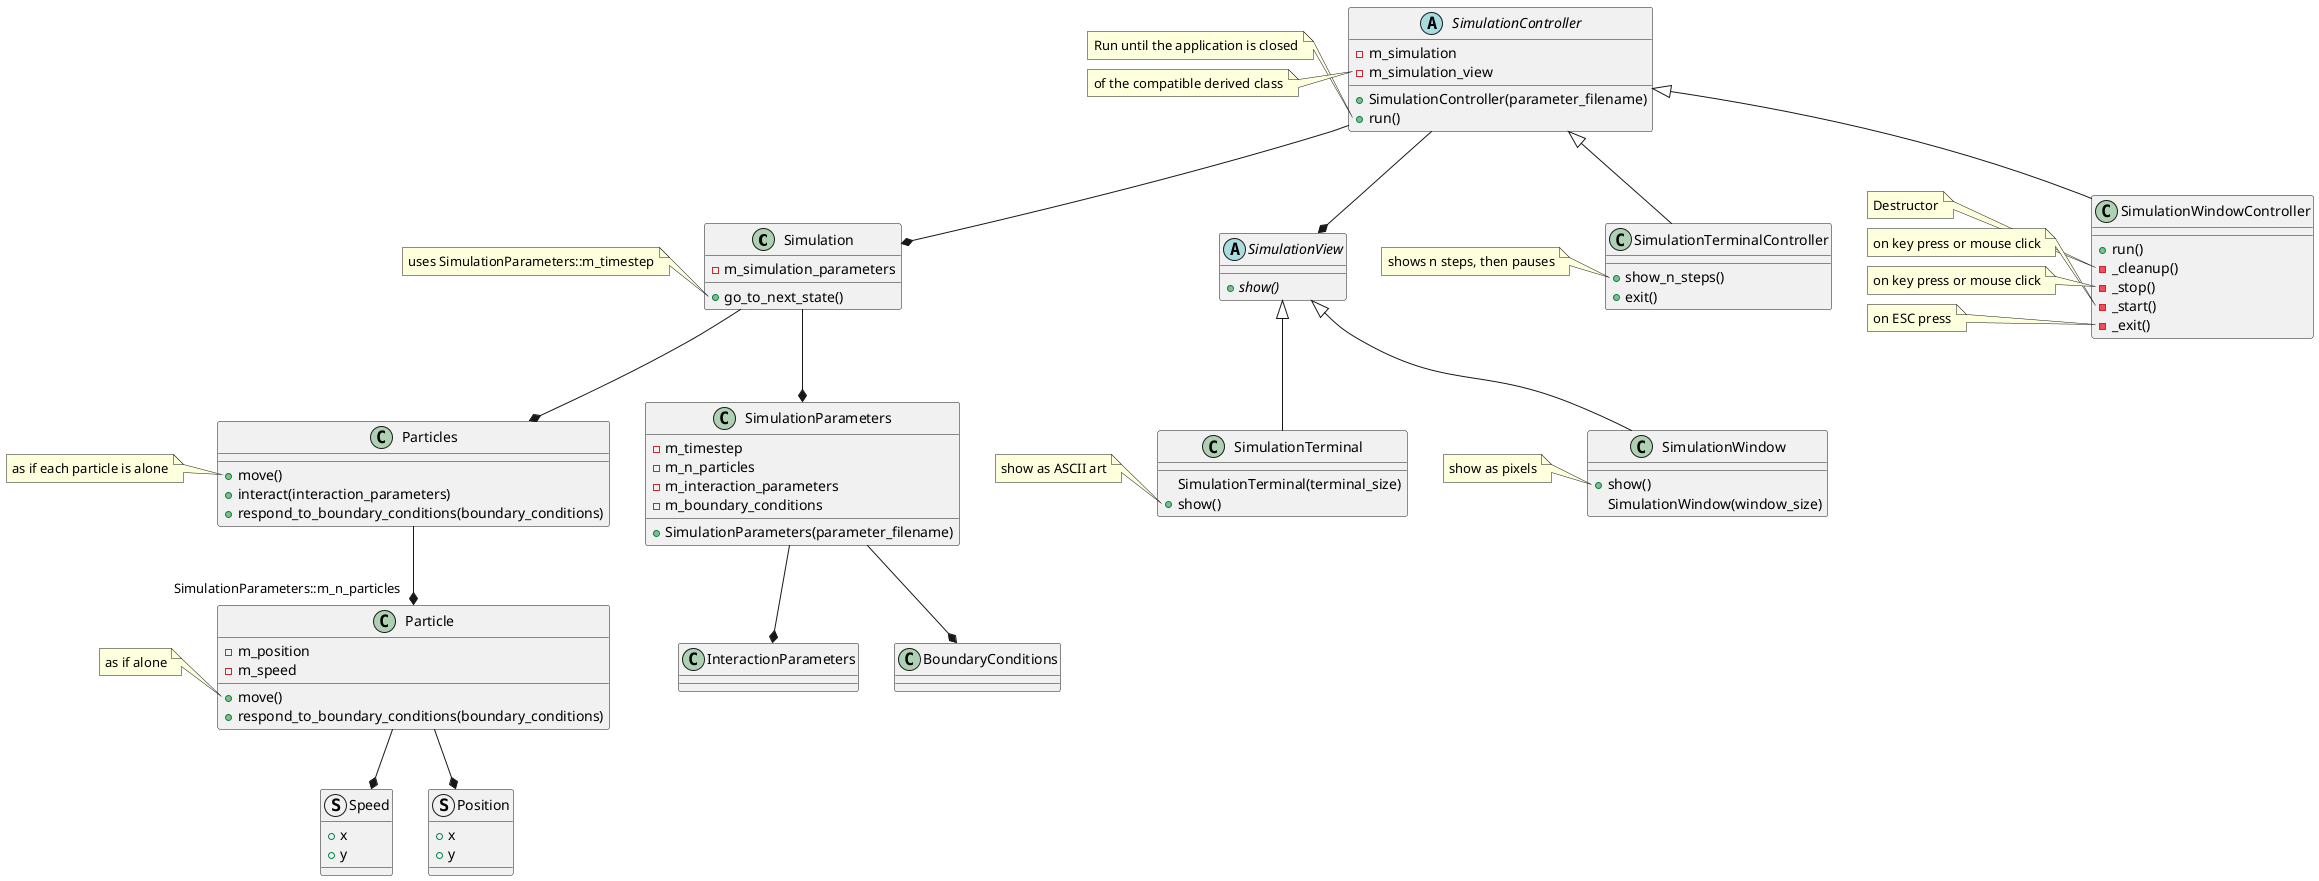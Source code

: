 @startuml

class Simulation

abstract class SimulationView
class SimulationTerminal
class SimulationWindow

abstract class SimulationController
class SimulationTerminalController
class SimulationWindowController

class SimulationParameters
class Particles
class Particle
struct Speed
struct Position

SimulationController --* Simulation
SimulationController --* SimulationView

Simulation --* SimulationParameters
SimulationParameters --* InteractionParameters
SimulationParameters --* BoundaryConditions

Simulation --* Particles
Particles --* "SimulationParameters::m_n_particles" Particle

Particle --* Speed
Particle --* Position


SimulationView <|-- SimulationTerminal
SimulationView <|-- SimulationWindow

SimulationController <|-- SimulationTerminalController
SimulationController <|-- SimulationWindowController

class SimulationParameters {
  + SimulationParameters(parameter_filename)
  - m_timestep
  - m_n_particles
  - m_interaction_parameters
  - m_boundary_conditions
}

class Simulation {
  + go_to_next_state()
  - m_simulation_parameters
}

note left of Simulation::go_to_next_state
  uses SimulationParameters::m_timestep
end note


class Particles {
  + move()
  + interact(interaction_parameters)
  + respond_to_boundary_conditions(boundary_conditions)
}

note left of Particles::move
  as if each particle is alone
end note

class Particle {
  + move()
  + respond_to_boundary_conditions(boundary_conditions)

  - m_position
  - m_speed
}

note left of Particle::move
  as if alone
end note

struct Speed {
  + x
  + y
}

struct Position {
  + x
  + y
}


abstract class SimulationView {
  + {abstract} show()
}

class SimulationTerminal {
  SimulationTerminal(terminal_size)
  + show()
}
note left of SimulationTerminal::show
  show as ASCII art
end note

class SimulationWindow {
  + show()
  SimulationWindow(window_size)
}

note left of SimulationWindow::show
  show as pixels
end note


abstract class SimulationController {
  + SimulationController(parameter_filename)
  + run()
  - m_simulation
  - m_simulation_view
}

note left of SimulationController::run
  Run until the application is closed
end note

note left of SimulationController::m_simulation_view
  of the compatible derived class
end note


class SimulationTerminalController {
  + show_n_steps()
  + exit()
}

note left of SimulationTerminalController::show_n_steps
  shows n steps, then pauses
end note


class SimulationWindowController {
  + run()
  - _cleanup()
  - _stop()
  - _start()
  - _exit()
}

note left of SimulationWindowController::cleanup
  Destructor
end note

note left of SimulationWindowController::start
  on key press or mouse click
end note

note left of SimulationWindowController::stop
  on key press or mouse click
end note

note left of SimulationWindowController::exit
  on ESC press
end note



@enduml
